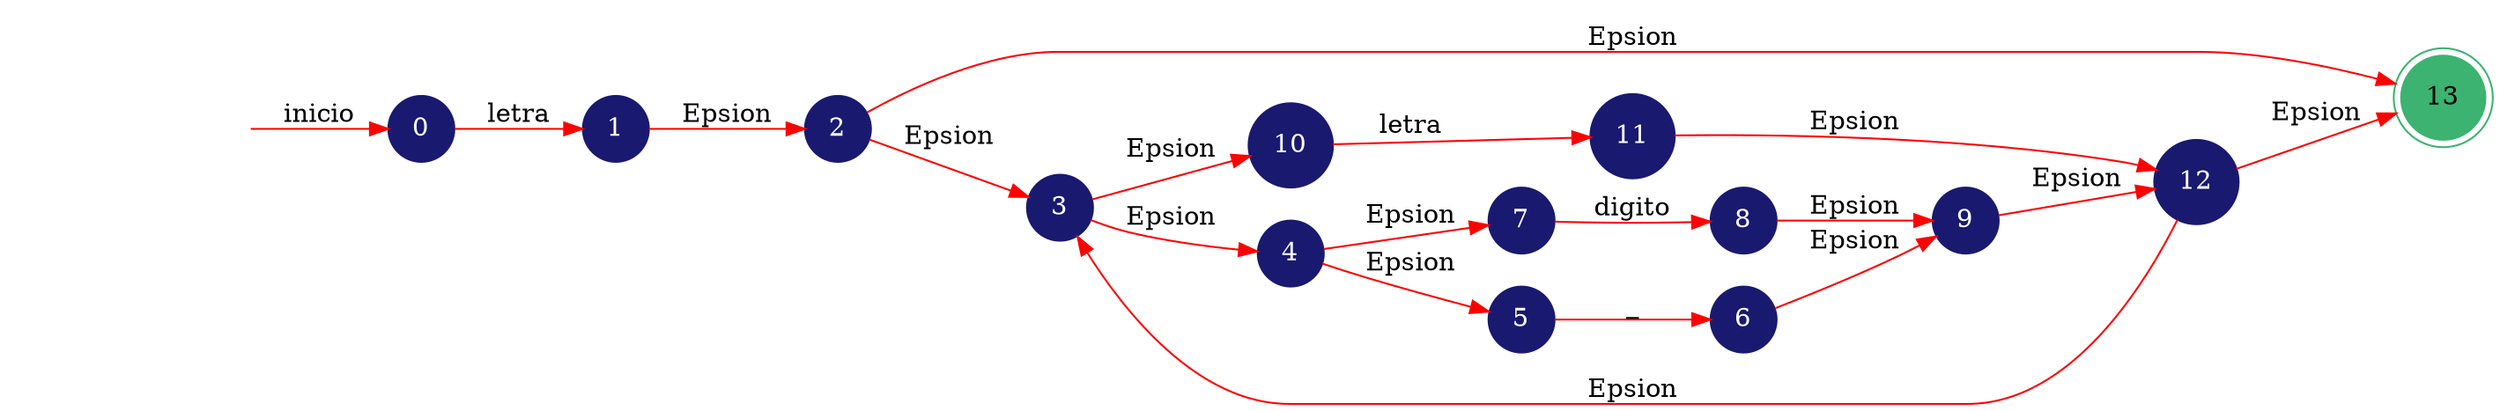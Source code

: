 digraph automata_finito {
	rankdir=LR;
	node [shape=doublecircle, style = filled,color = mediumseagreen]; "13";
	node [shape=circle];
	node [color=midnightblue,fontcolor=white];
	edge [color=red];
	secret_node [style=invis];
	secret_node -> "0" [label="inicio"];
	"0" -> "1" [label="letra"];
	"1" -> "2" [label="Epsion"];
	"2" -> "3" [label="Epsion"];
	"2" -> "13" [label="Epsion"];
	"3" -> "10" [label="Epsion"];
	"3" -> "4" [label="Epsion"];
	"4" -> "7" [label="Epsion"];
	"4" -> "5" [label="Epsion"];
	"5" -> "6" [label="_"];
	"6" -> "9" [label="Epsion"];
	"7" -> "8" [label="digito"];
	"8" -> "9" [label="Epsion"];
	"9" -> "12" [label="Epsion"];
	"10" -> "11" [label="letra"];
	"11" -> "12" [label="Epsion"];
	"12" -> "3" [label="Epsion"];
	"12" -> "13" [label="Epsion"];
}